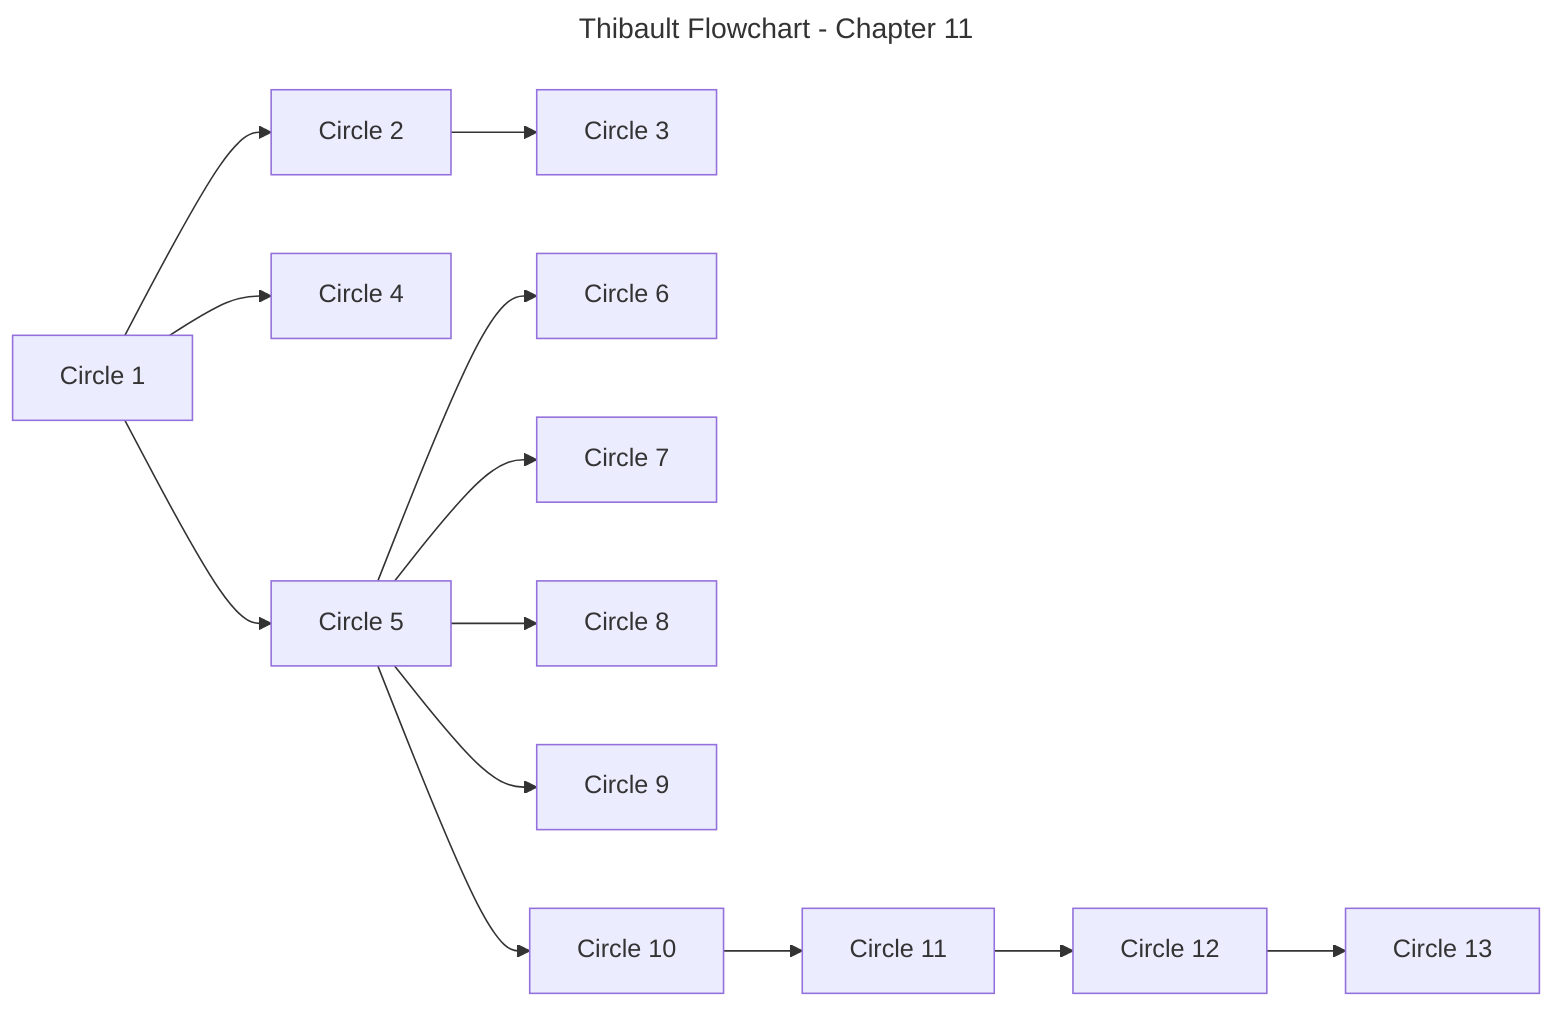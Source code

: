 ---
title: Thibault Flowchart - Chapter 11
config:
  layout: dagre
  flowchart:
    htmlLabels: false
---
flowchart LR
	%% Nodes
	B1_T11_C01["Circle 1"]
	B1_T11_C02["Circle 2"]
	B1_T11_C03["Circle 3"]
	B1_T11_C04["Circle 4"]
	B1_T11_C05["Circle 5"]
	B1_T11_C06["Circle 6"]
	B1_T11_C07["Circle 7"]
	B1_T11_C08["Circle 8"]
	B1_T11_C09["Circle 9"]
	B1_T11_C10["Circle 10"]
	B1_T11_C11["Circle 11"]
	B1_T11_C12["Circle 12"]
	B1_T11_C13["Circle 13"]

    %% Edges
	B1_T11_C01 --> B1_T11_C02
	B1_T11_C02 --> B1_T11_C03
	B1_T11_C01 --> B1_T11_C04
	B1_T11_C01 --> B1_T11_C05
	B1_T11_C05 --> B1_T11_C06
	B1_T11_C05 --> B1_T11_C07
	B1_T11_C05 --> B1_T11_C08
	B1_T11_C05 --> B1_T11_C09
	B1_T11_C05 --> B1_T11_C10
	B1_T11_C10 --> B1_T11_C11
	B1_T11_C11 --> B1_T11_C12
	B1_T11_C12 --> B1_T11_C13